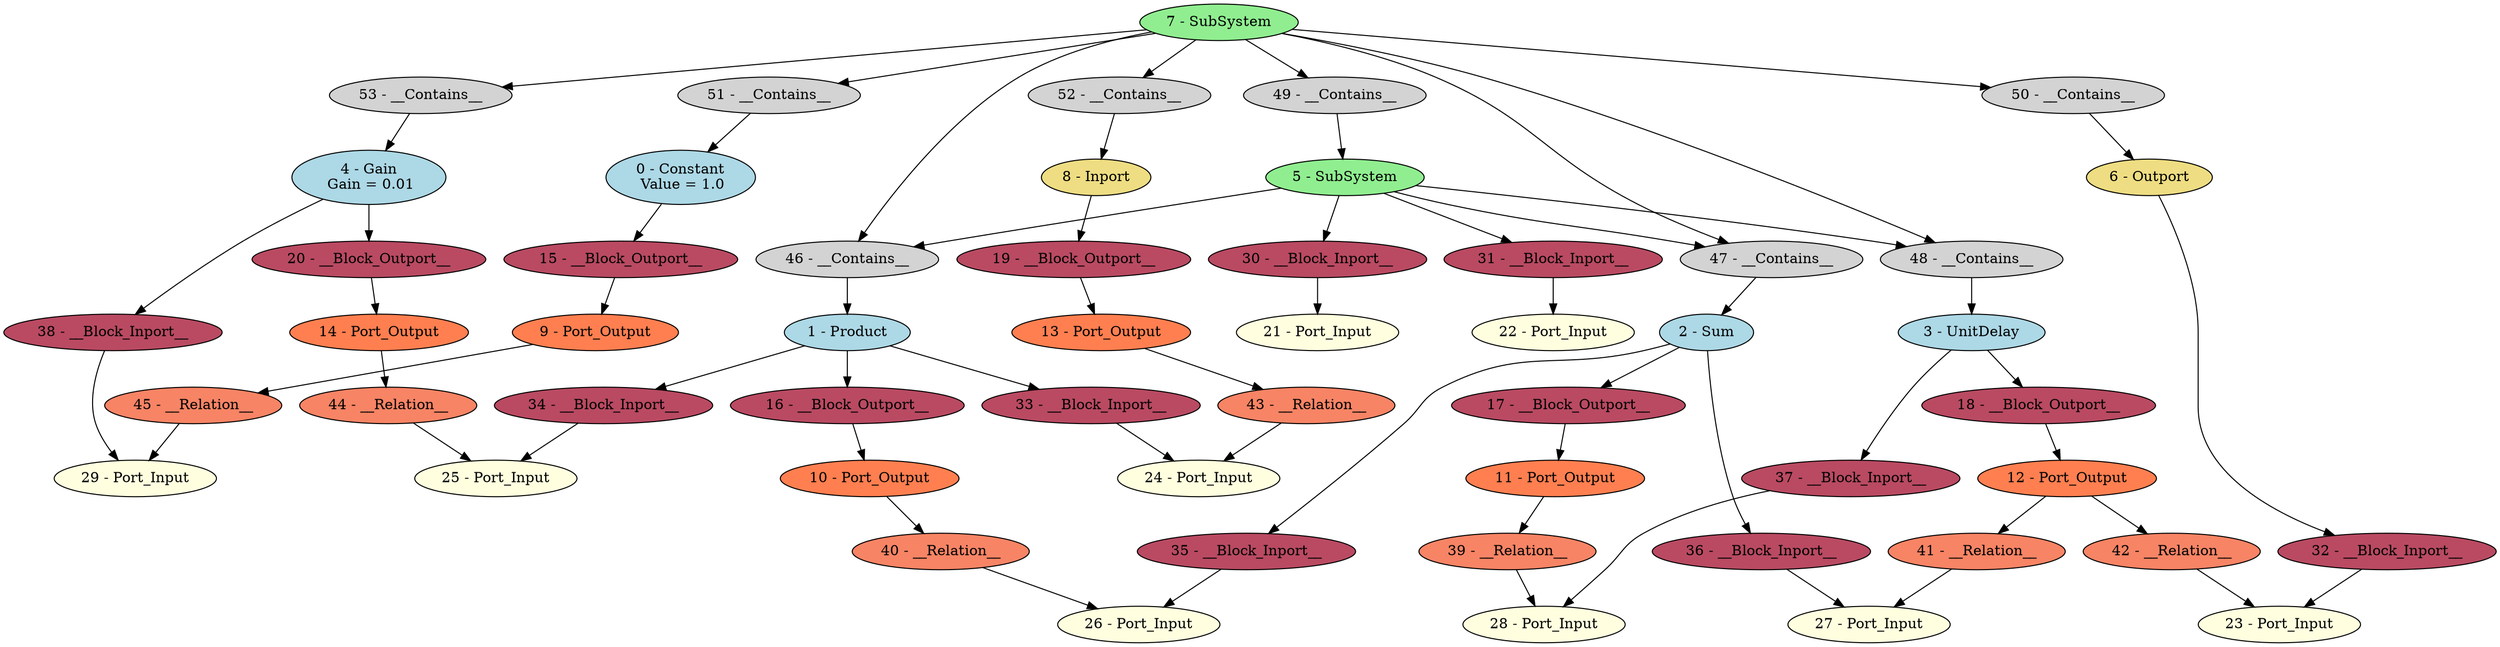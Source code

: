 digraph HConstfolding_hier_opt {
"0 - Constant\n Value = 1.0" [style=filled, fillcolor=lightblue];
"1 - Product" [style=filled, fillcolor=lightblue];
"2 - Sum" [style=filled, fillcolor=lightblue];
"3 - UnitDelay" [style=filled, fillcolor=lightblue];
"4 - Gain\n Gain = 0.01" [style=filled, fillcolor=lightblue];
"5 - SubSystem" [style=filled, fillcolor=lightgreen];
"6 - Outport" [style=filled, fillcolor=lightgoldenrod];
"7 - SubSystem" [style=filled, fillcolor=lightgreen];
"8 - Inport" [style=filled, fillcolor=lightgoldenrod];
"9 - Port_Output" [style=filled, fillcolor=coral];
"10 - Port_Output" [style=filled, fillcolor=coral];
"11 - Port_Output" [style=filled, fillcolor=coral];
"12 - Port_Output" [style=filled, fillcolor=coral];
"13 - Port_Output" [style=filled, fillcolor=coral];
"14 - Port_Output" [style=filled, fillcolor=coral];
"15 - __Block_Outport__" [style=filled, fillcolor="#b94a62"];
"16 - __Block_Outport__" [style=filled, fillcolor="#b94a62"];
"17 - __Block_Outport__" [style=filled, fillcolor="#b94a62"];
"18 - __Block_Outport__" [style=filled, fillcolor="#b94a62"];
"19 - __Block_Outport__" [style=filled, fillcolor="#b94a62"];
"20 - __Block_Outport__" [style=filled, fillcolor="#b94a62"];
"21 - Port_Input" [style=filled, fillcolor=lightyellow];
"22 - Port_Input" [style=filled, fillcolor=lightyellow];
"23 - Port_Input" [style=filled, fillcolor=lightyellow];
"24 - Port_Input" [style=filled, fillcolor=lightyellow];
"25 - Port_Input" [style=filled, fillcolor=lightyellow];
"26 - Port_Input" [style=filled, fillcolor=lightyellow];
"27 - Port_Input" [style=filled, fillcolor=lightyellow];
"28 - Port_Input" [style=filled, fillcolor=lightyellow];
"29 - Port_Input" [style=filled, fillcolor=lightyellow];
"30 - __Block_Inport__" [style=filled, fillcolor="#b94a62"];
"31 - __Block_Inport__" [style=filled, fillcolor="#b94a62"];
"32 - __Block_Inport__" [style=filled, fillcolor="#b94a62"];
"33 - __Block_Inport__" [style=filled, fillcolor="#b94a62"];
"34 - __Block_Inport__" [style=filled, fillcolor="#b94a62"];
"35 - __Block_Inport__" [style=filled, fillcolor="#b94a62"];
"36 - __Block_Inport__" [style=filled, fillcolor="#b94a62"];
"37 - __Block_Inport__" [style=filled, fillcolor="#b94a62"];
"38 - __Block_Inport__" [style=filled, fillcolor="#b94a62"];
"39 - __Relation__" [style=filled, fillcolor="#f78465"];
"40 - __Relation__" [style=filled, fillcolor="#f78465"];
"41 - __Relation__" [style=filled, fillcolor="#f78465"];
"42 - __Relation__" [style=filled, fillcolor="#f78465"];
"43 - __Relation__" [style=filled, fillcolor="#f78465"];
"44 - __Relation__" [style=filled, fillcolor="#f78465"];
"45 - __Relation__" [style=filled, fillcolor="#f78465"];
"46 - __Contains__" [style=filled, fillcolor=lightgray];
"47 - __Contains__" [style=filled, fillcolor=lightgray];
"48 - __Contains__" [style=filled, fillcolor=lightgray];
"49 - __Contains__" [style=filled, fillcolor=lightgray];
"50 - __Contains__" [style=filled, fillcolor=lightgray];
"51 - __Contains__" [style=filled, fillcolor=lightgray];
"52 - __Contains__" [style=filled, fillcolor=lightgray];
"53 - __Contains__" [style=filled, fillcolor=lightgray];
"0 - Constant\n Value = 1.0" -> "15 - __Block_Outport__";
"1 - Product" -> "16 - __Block_Outport__";
"2 - Sum" -> "17 - __Block_Outport__";
"3 - UnitDelay" -> "18 - __Block_Outport__";
"4 - Gain\n Gain = 0.01" -> "20 - __Block_Outport__";
"5 - SubSystem" -> "48 - __Contains__";
"5 - SubSystem" -> "47 - __Contains__";
"5 - SubSystem" -> "46 - __Contains__";
"7 - SubSystem" -> "46 - __Contains__";
"7 - SubSystem" -> "47 - __Contains__";
"7 - SubSystem" -> "48 - __Contains__";
"7 - SubSystem" -> "53 - __Contains__";
"7 - SubSystem" -> "52 - __Contains__";
"7 - SubSystem" -> "51 - __Contains__";
"7 - SubSystem" -> "50 - __Contains__";
"7 - SubSystem" -> "49 - __Contains__";
"8 - Inport" -> "19 - __Block_Outport__";
"9 - Port_Output" -> "45 - __Relation__";
"10 - Port_Output" -> "40 - __Relation__";
"11 - Port_Output" -> "39 - __Relation__";
"12 - Port_Output" -> "42 - __Relation__";
"12 - Port_Output" -> "41 - __Relation__";
"13 - Port_Output" -> "43 - __Relation__";
"14 - Port_Output" -> "44 - __Relation__";
"15 - __Block_Outport__" -> "9 - Port_Output";
"16 - __Block_Outport__" -> "10 - Port_Output";
"17 - __Block_Outport__" -> "11 - Port_Output";
"18 - __Block_Outport__" -> "12 - Port_Output";
"19 - __Block_Outport__" -> "13 - Port_Output";
"20 - __Block_Outport__" -> "14 - Port_Output";
"30 - __Block_Inport__" -> "21 - Port_Input";
"31 - __Block_Inport__" -> "22 - Port_Input";
"32 - __Block_Inport__" -> "23 - Port_Input";
"33 - __Block_Inport__" -> "24 - Port_Input";
"34 - __Block_Inport__" -> "25 - Port_Input";
"35 - __Block_Inport__" -> "26 - Port_Input";
"36 - __Block_Inport__" -> "27 - Port_Input";
"37 - __Block_Inport__" -> "28 - Port_Input";
"38 - __Block_Inport__" -> "29 - Port_Input";
"5 - SubSystem" -> "30 - __Block_Inport__";
"5 - SubSystem" -> "31 - __Block_Inport__";
"6 - Outport" -> "32 - __Block_Inport__";
"1 - Product" -> "33 - __Block_Inport__";
"1 - Product" -> "34 - __Block_Inport__";
"2 - Sum" -> "35 - __Block_Inport__";
"2 - Sum" -> "36 - __Block_Inport__";
"3 - UnitDelay" -> "37 - __Block_Inport__";
"4 - Gain\n Gain = 0.01" -> "38 - __Block_Inport__";
"39 - __Relation__" -> "28 - Port_Input";
"40 - __Relation__" -> "26 - Port_Input";
"41 - __Relation__" -> "27 - Port_Input";
"42 - __Relation__" -> "23 - Port_Input";
"43 - __Relation__" -> "24 - Port_Input";
"44 - __Relation__" -> "25 - Port_Input";
"45 - __Relation__" -> "29 - Port_Input";
"46 - __Contains__" -> "1 - Product";
"47 - __Contains__" -> "2 - Sum";
"48 - __Contains__" -> "3 - UnitDelay";
"49 - __Contains__" -> "5 - SubSystem";
"50 - __Contains__" -> "6 - Outport";
"51 - __Contains__" -> "0 - Constant\n Value = 1.0";
"52 - __Contains__" -> "8 - Inport";
"53 - __Contains__" -> "4 - Gain\n Gain = 0.01";
}
